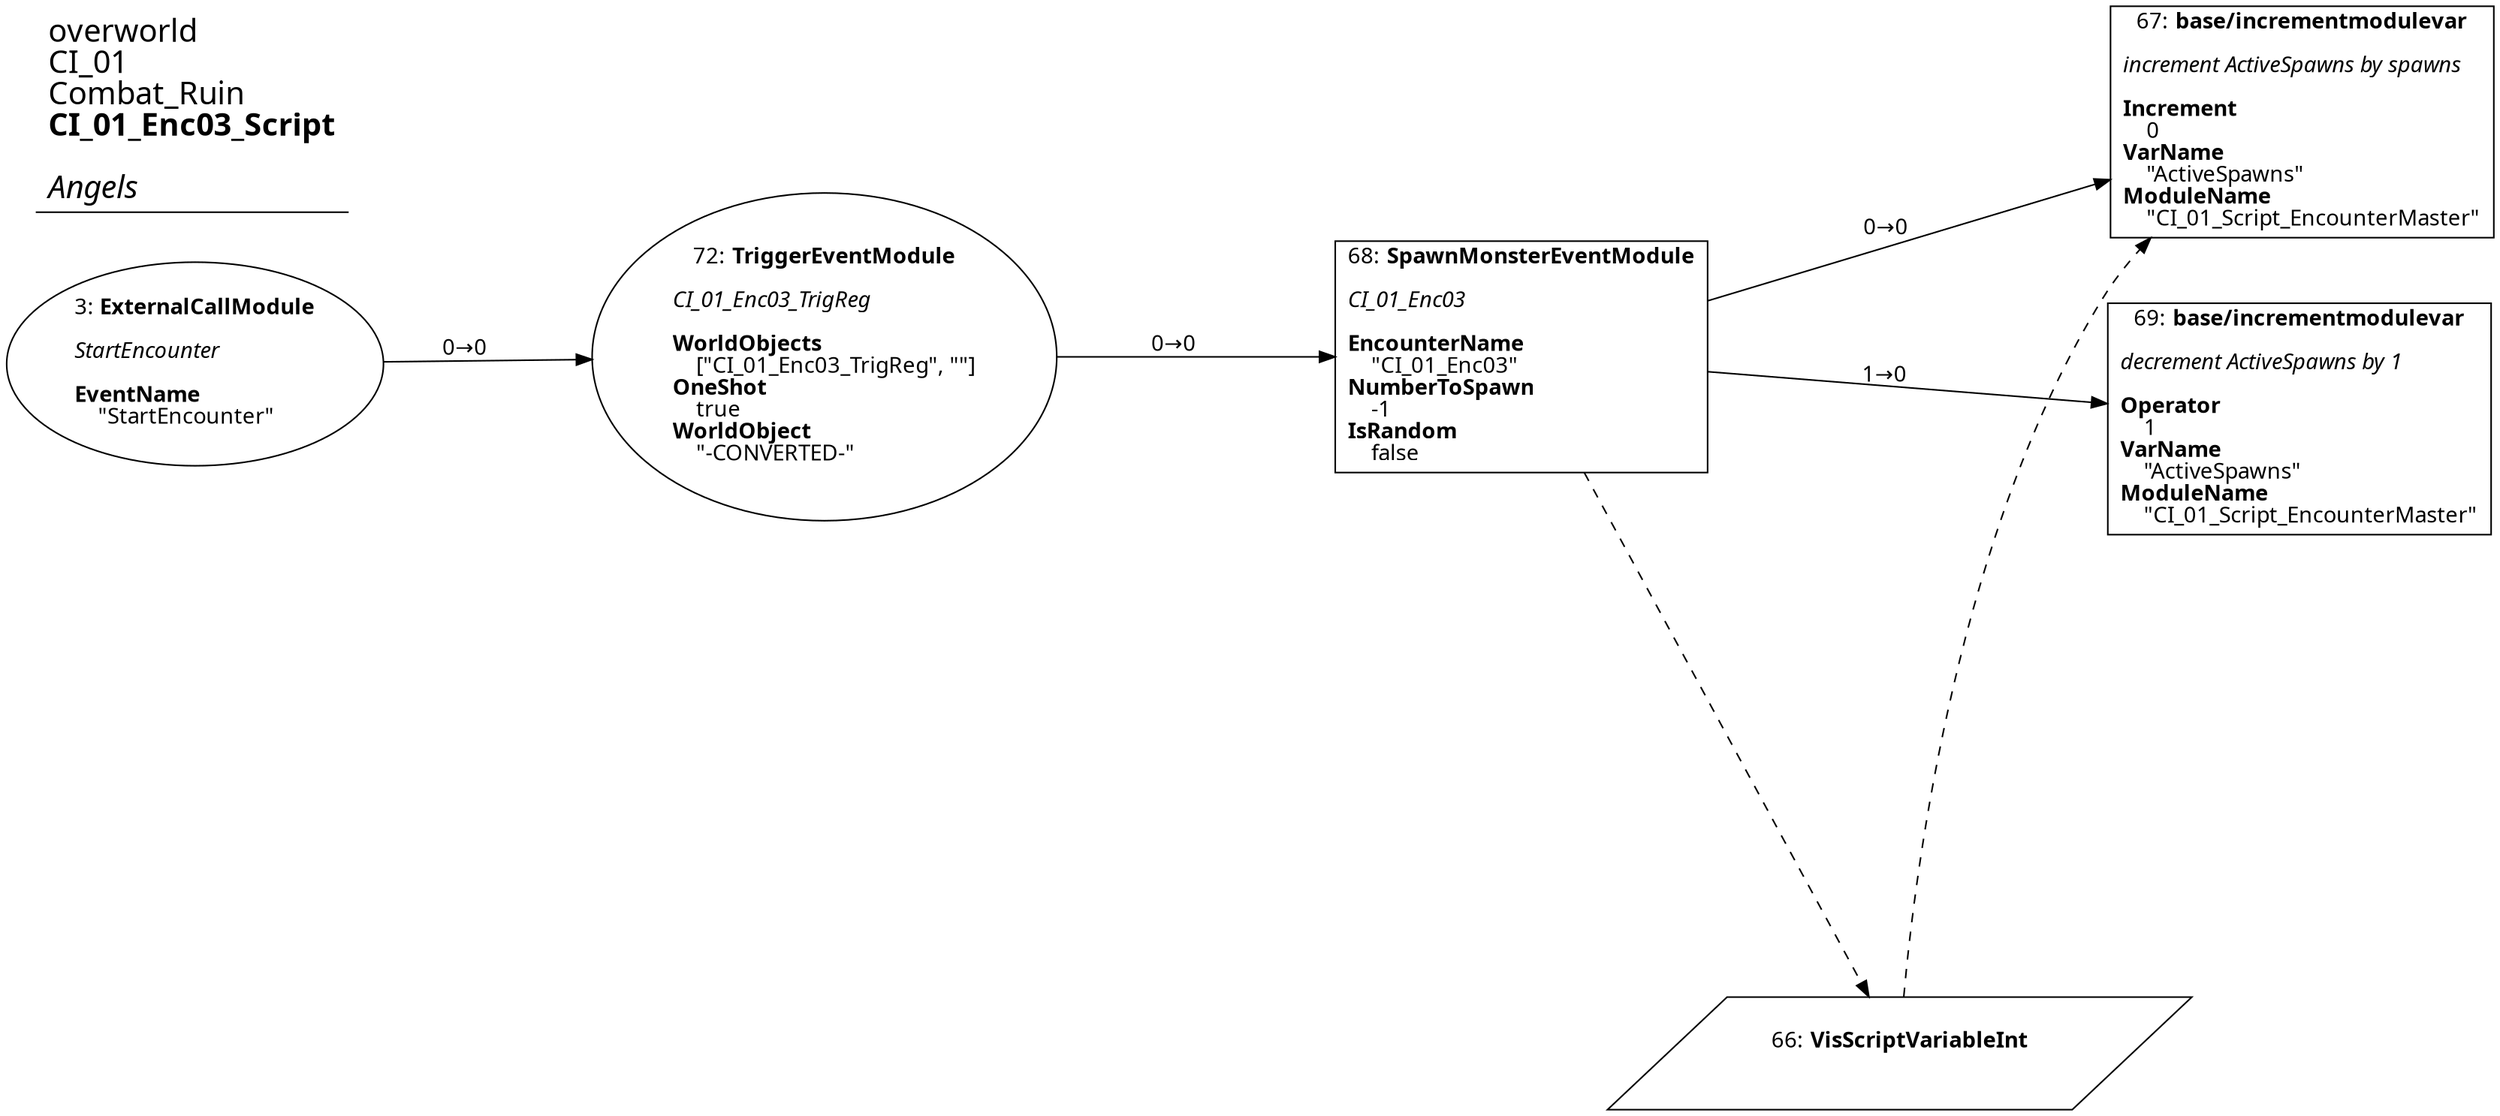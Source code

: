 digraph {
    layout = fdp;
    overlap = prism;
    sep = "+16";
    splines = spline;

    node [ shape = box ];

    graph [ fontname = "Segoe UI" ];
    node [ fontname = "Segoe UI" ];
    edge [ fontname = "Segoe UI" ];

    3 [ label = <3: <b>ExternalCallModule</b><br/><br/><i>StartEncounter<br align="left"/></i><br align="left"/><b>EventName</b><br align="left"/>    &quot;StartEncounter&quot;<br align="left"/>> ];
    3 [ shape = oval ]
    3 [ pos = "0.16600001,0.246!" ];
    3 -> 72 [ label = "0→0" ];

    66 [ label = <66: <b>VisScriptVariableInt</b><br/><br/>> ];
    66 [ shape = parallelogram ]
    66 [ pos = "0.79700005,-0.012!" ];

    67 [ label = <67: <b>base/incrementmodulevar</b><br/><br/><i>increment ActiveSpawns by spawns<br align="left"/></i><br align="left"/><b>Increment</b><br align="left"/>    0<br align="left"/><b>VarName</b><br align="left"/>    &quot;ActiveSpawns&quot;<br align="left"/><b>ModuleName</b><br align="left"/>    &quot;CI_01_Script_EncounterMaster&quot;<br align="left"/>> ];
    67 [ pos = "0.94600004,0.333!" ];
    66 -> 67 [ style = dashed ];

    68 [ label = <68: <b>SpawnMonsterEventModule</b><br/><br/><i>CI_01_Enc03<br align="left"/></i><br align="left"/><b>EncounterName</b><br align="left"/>    &quot;CI_01_Enc03&quot;<br align="left"/><b>NumberToSpawn</b><br align="left"/>    -1<br align="left"/><b>IsRandom</b><br align="left"/>    false<br align="left"/>> ];
    68 [ pos = "0.657,0.246!" ];
    68 -> 69 [ label = "1→0" ];
    68 -> 67 [ label = "0→0" ];
    68 -> 66 [ style = dashed ];

    69 [ label = <69: <b>base/incrementmodulevar</b><br/><br/><i>decrement ActiveSpawns by 1<br align="left"/></i><br align="left"/><b>Operator</b><br align="left"/>    1<br align="left"/><b>VarName</b><br align="left"/>    &quot;ActiveSpawns&quot;<br align="left"/><b>ModuleName</b><br align="left"/>    &quot;CI_01_Script_EncounterMaster&quot;<br align="left"/>> ];
    69 [ pos = "0.94500005,0.223!" ];

    72 [ label = <72: <b>TriggerEventModule</b><br/><br/><i>CI_01_Enc03_TrigReg<br align="left"/></i><br align="left"/><b>WorldObjects</b><br align="left"/>    [&quot;CI_01_Enc03_TrigReg&quot;, &quot;&quot;]<br align="left"/><b>OneShot</b><br align="left"/>    true<br align="left"/><b>WorldObject</b><br align="left"/>    &quot;-CONVERTED-&quot;<br align="left"/>> ];
    72 [ shape = oval ]
    72 [ pos = "0.39900002,0.246!" ];
    72 -> 68 [ label = "0→0" ];

    title [ pos = "0.165,0.33400002!" ];
    title [ shape = underline ];
    title [ label = <<font point-size="20">overworld<br align="left"/>CI_01<br align="left"/>Combat_Ruin<br align="left"/><b>CI_01_Enc03_Script</b><br align="left"/><br/><i>Angels</i><br align="left"/></font>> ];
}

